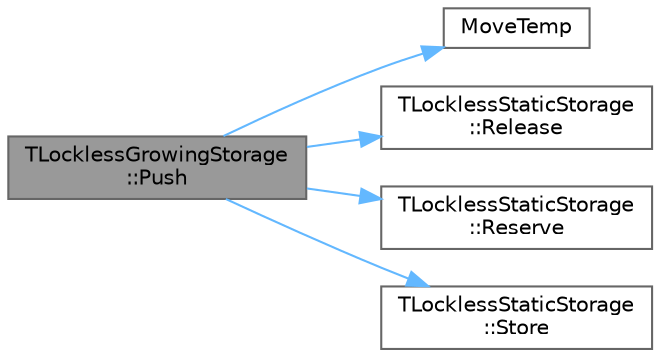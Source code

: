 digraph "TLocklessGrowingStorage::Push"
{
 // INTERACTIVE_SVG=YES
 // LATEX_PDF_SIZE
  bgcolor="transparent";
  edge [fontname=Helvetica,fontsize=10,labelfontname=Helvetica,labelfontsize=10];
  node [fontname=Helvetica,fontsize=10,shape=box,height=0.2,width=0.4];
  rankdir="LR";
  Node1 [id="Node000001",label="TLocklessGrowingStorage\l::Push",height=0.2,width=0.4,color="gray40", fillcolor="grey60", style="filled", fontcolor="black",tooltip=" "];
  Node1 -> Node2 [id="edge1_Node000001_Node000002",color="steelblue1",style="solid",tooltip=" "];
  Node2 [id="Node000002",label="MoveTemp",height=0.2,width=0.4,color="grey40", fillcolor="white", style="filled",URL="$d4/d24/UnrealTemplate_8h.html#ad5e6c049aeb9c9115fec514ba581dbb6",tooltip="MoveTemp will cast a reference to an rvalue reference."];
  Node1 -> Node3 [id="edge2_Node000001_Node000003",color="steelblue1",style="solid",tooltip=" "];
  Node3 [id="Node000003",label="TLocklessStaticStorage\l::Release",height=0.2,width=0.4,color="grey40", fillcolor="white", style="filled",URL="$d5/d15/structTLocklessStaticStorage.html#a2b5e7cc53fa82366b089e386c033fedf",tooltip=" "];
  Node1 -> Node4 [id="edge3_Node000001_Node000004",color="steelblue1",style="solid",tooltip=" "];
  Node4 [id="Node000004",label="TLocklessStaticStorage\l::Reserve",height=0.2,width=0.4,color="grey40", fillcolor="white", style="filled",URL="$d5/d15/structTLocklessStaticStorage.html#a22ff3ea8cc6468717ab9d11600431a09",tooltip=" "];
  Node1 -> Node5 [id="edge4_Node000001_Node000005",color="steelblue1",style="solid",tooltip=" "];
  Node5 [id="Node000005",label="TLocklessStaticStorage\l::Store",height=0.2,width=0.4,color="grey40", fillcolor="white", style="filled",URL="$d5/d15/structTLocklessStaticStorage.html#ad07b5b4d6ba4c20a53658cd2c1b191a3",tooltip=" "];
}
